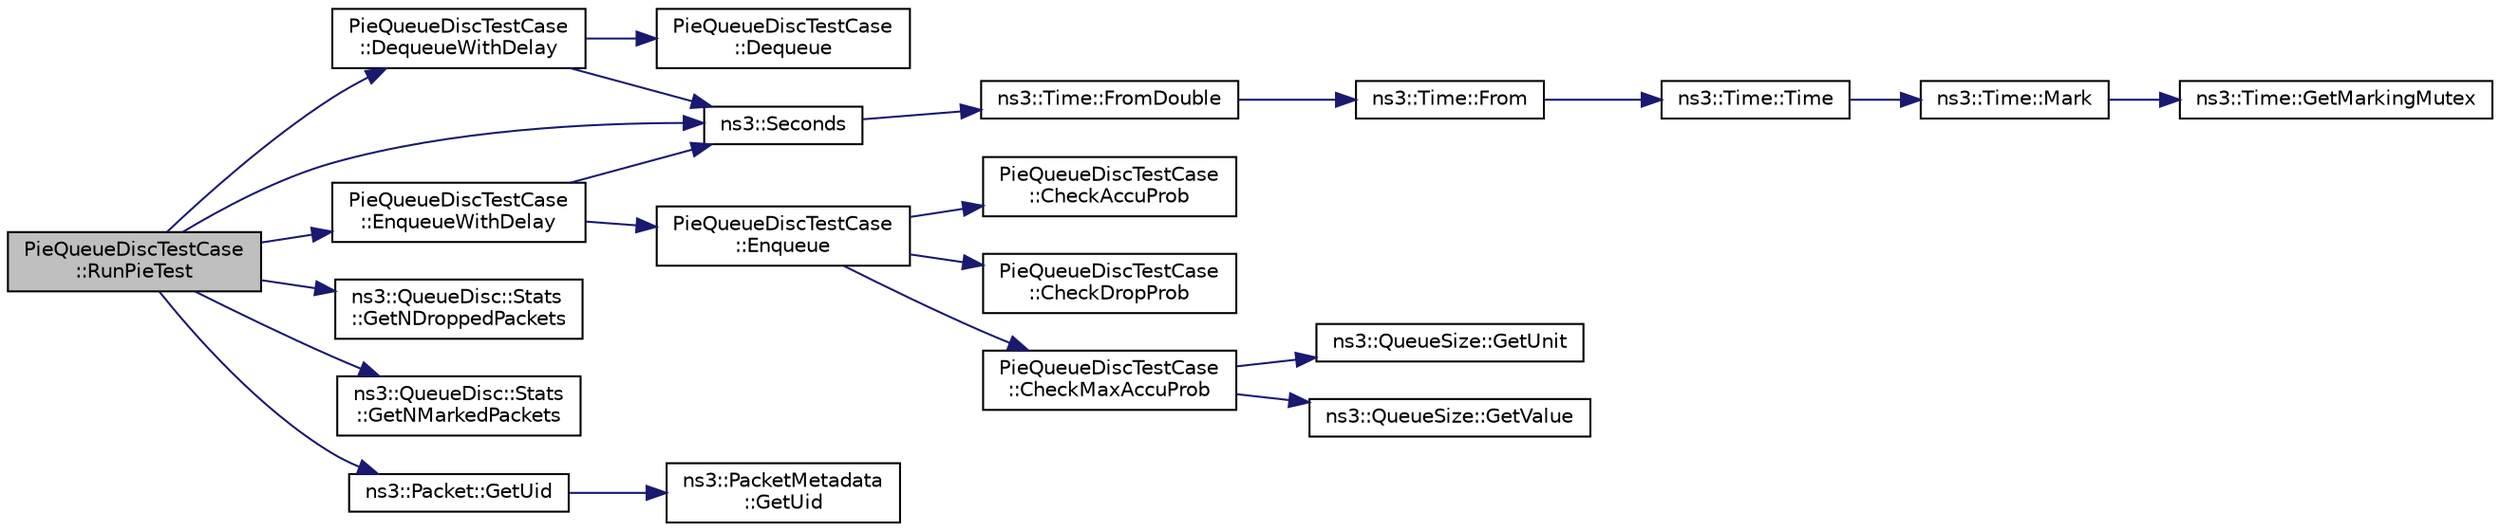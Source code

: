 digraph "PieQueueDiscTestCase::RunPieTest"
{
 // LATEX_PDF_SIZE
  edge [fontname="Helvetica",fontsize="10",labelfontname="Helvetica",labelfontsize="10"];
  node [fontname="Helvetica",fontsize="10",shape=record];
  rankdir="LR";
  Node1 [label="PieQueueDiscTestCase\l::RunPieTest",height=0.2,width=0.4,color="black", fillcolor="grey75", style="filled", fontcolor="black",tooltip="Run test function."];
  Node1 -> Node2 [color="midnightblue",fontsize="10",style="solid",fontname="Helvetica"];
  Node2 [label="PieQueueDiscTestCase\l::DequeueWithDelay",height=0.2,width=0.4,color="black", fillcolor="white", style="filled",URL="$class_pie_queue_disc_test_case.html#ac95d22c3ac6ef3a873d70a663fd964e3",tooltip="Dequeue with delay function."];
  Node2 -> Node3 [color="midnightblue",fontsize="10",style="solid",fontname="Helvetica"];
  Node3 [label="PieQueueDiscTestCase\l::Dequeue",height=0.2,width=0.4,color="black", fillcolor="white", style="filled",URL="$class_pie_queue_disc_test_case.html#a3f2148f8c200a2338e33759f6f6ebc07",tooltip="Dequeue function."];
  Node2 -> Node4 [color="midnightblue",fontsize="10",style="solid",fontname="Helvetica"];
  Node4 [label="ns3::Seconds",height=0.2,width=0.4,color="black", fillcolor="white", style="filled",URL="$group__timecivil.html#ga33c34b816f8ff6628e33d5c8e9713b9e",tooltip="Construct a Time in the indicated unit."];
  Node4 -> Node5 [color="midnightblue",fontsize="10",style="solid",fontname="Helvetica"];
  Node5 [label="ns3::Time::FromDouble",height=0.2,width=0.4,color="black", fillcolor="white", style="filled",URL="$classns3_1_1_time.html#a60e845f4a74e62495b86356afe604cb4",tooltip="Create a Time equal to value in unit unit."];
  Node5 -> Node6 [color="midnightblue",fontsize="10",style="solid",fontname="Helvetica"];
  Node6 [label="ns3::Time::From",height=0.2,width=0.4,color="black", fillcolor="white", style="filled",URL="$classns3_1_1_time.html#a34e4acc13d0e08cc8cb9cd3b838b9baf",tooltip="Create a Time in the current unit."];
  Node6 -> Node7 [color="midnightblue",fontsize="10",style="solid",fontname="Helvetica"];
  Node7 [label="ns3::Time::Time",height=0.2,width=0.4,color="black", fillcolor="white", style="filled",URL="$classns3_1_1_time.html#a8a39dc1b8cbbd7fe6d940e492d1b925e",tooltip="Default constructor, with value 0."];
  Node7 -> Node8 [color="midnightblue",fontsize="10",style="solid",fontname="Helvetica"];
  Node8 [label="ns3::Time::Mark",height=0.2,width=0.4,color="black", fillcolor="white", style="filled",URL="$classns3_1_1_time.html#aa7eef2a1119c1c4855d99f1e83d44c54",tooltip="Record a Time instance with the MarkedTimes."];
  Node8 -> Node9 [color="midnightblue",fontsize="10",style="solid",fontname="Helvetica"];
  Node9 [label="ns3::Time::GetMarkingMutex",height=0.2,width=0.4,color="black", fillcolor="white", style="filled",URL="$classns3_1_1_time.html#addd8e672203391b3ae98ee475ce05272",tooltip=" "];
  Node1 -> Node10 [color="midnightblue",fontsize="10",style="solid",fontname="Helvetica"];
  Node10 [label="PieQueueDiscTestCase\l::EnqueueWithDelay",height=0.2,width=0.4,color="black", fillcolor="white", style="filled",URL="$class_pie_queue_disc_test_case.html#a4392edeb83441c7b05bff20fbf929603",tooltip="Enqueue with delay function."];
  Node10 -> Node11 [color="midnightblue",fontsize="10",style="solid",fontname="Helvetica"];
  Node11 [label="PieQueueDiscTestCase\l::Enqueue",height=0.2,width=0.4,color="black", fillcolor="white", style="filled",URL="$class_pie_queue_disc_test_case.html#aee21d1fa55e512a59f9c49d451432f7e",tooltip="Enqueue function."];
  Node11 -> Node12 [color="midnightblue",fontsize="10",style="solid",fontname="Helvetica"];
  Node12 [label="PieQueueDiscTestCase\l::CheckAccuProb",height=0.2,width=0.4,color="black", fillcolor="white", style="filled",URL="$class_pie_queue_disc_test_case.html#a59e31d289aa379f004ec149d93a3267a",tooltip="Check Accumulated Drop Probability."];
  Node11 -> Node13 [color="midnightblue",fontsize="10",style="solid",fontname="Helvetica"];
  Node13 [label="PieQueueDiscTestCase\l::CheckDropProb",height=0.2,width=0.4,color="black", fillcolor="white", style="filled",URL="$class_pie_queue_disc_test_case.html#a803ea6c96e573ee632fb94e56d094620",tooltip="Check Drop Probability."];
  Node11 -> Node14 [color="midnightblue",fontsize="10",style="solid",fontname="Helvetica"];
  Node14 [label="PieQueueDiscTestCase\l::CheckMaxAccuProb",height=0.2,width=0.4,color="black", fillcolor="white", style="filled",URL="$class_pie_queue_disc_test_case.html#a4180a6b879c19575043e413af510327f",tooltip="Check Maximum Accumulated Drop Probability."];
  Node14 -> Node15 [color="midnightblue",fontsize="10",style="solid",fontname="Helvetica"];
  Node15 [label="ns3::QueueSize::GetUnit",height=0.2,width=0.4,color="black", fillcolor="white", style="filled",URL="$classns3_1_1_queue_size.html#a7c9e4dd4d2565b656c2917f93d95482e",tooltip="Get the underlying unit."];
  Node14 -> Node16 [color="midnightblue",fontsize="10",style="solid",fontname="Helvetica"];
  Node16 [label="ns3::QueueSize::GetValue",height=0.2,width=0.4,color="black", fillcolor="white", style="filled",URL="$classns3_1_1_queue_size.html#aeda8ff9a290b06b028064beb7ef0a44a",tooltip="Get the underlying value."];
  Node10 -> Node4 [color="midnightblue",fontsize="10",style="solid",fontname="Helvetica"];
  Node1 -> Node17 [color="midnightblue",fontsize="10",style="solid",fontname="Helvetica"];
  Node17 [label="ns3::QueueDisc::Stats\l::GetNDroppedPackets",height=0.2,width=0.4,color="black", fillcolor="white", style="filled",URL="$structns3_1_1_queue_disc_1_1_stats.html#a064346e6d236319f0115765050434305",tooltip="Get the number of packets dropped for the given reason."];
  Node1 -> Node18 [color="midnightblue",fontsize="10",style="solid",fontname="Helvetica"];
  Node18 [label="ns3::QueueDisc::Stats\l::GetNMarkedPackets",height=0.2,width=0.4,color="black", fillcolor="white", style="filled",URL="$structns3_1_1_queue_disc_1_1_stats.html#ac0c29b3b113fd6f7f60608dc6cc67957",tooltip="Get the number of packets marked for the given reason."];
  Node1 -> Node19 [color="midnightblue",fontsize="10",style="solid",fontname="Helvetica"];
  Node19 [label="ns3::Packet::GetUid",height=0.2,width=0.4,color="black", fillcolor="white", style="filled",URL="$classns3_1_1_packet.html#ab9f0b7e9cf21b7271eda0094e6ff2792",tooltip="Returns the packet's Uid."];
  Node19 -> Node20 [color="midnightblue",fontsize="10",style="solid",fontname="Helvetica"];
  Node20 [label="ns3::PacketMetadata\l::GetUid",height=0.2,width=0.4,color="black", fillcolor="white", style="filled",URL="$classns3_1_1_packet_metadata.html#aff25afa4a4e4304185feaeda79d0415f",tooltip="Get the packet Uid."];
  Node1 -> Node4 [color="midnightblue",fontsize="10",style="solid",fontname="Helvetica"];
}
